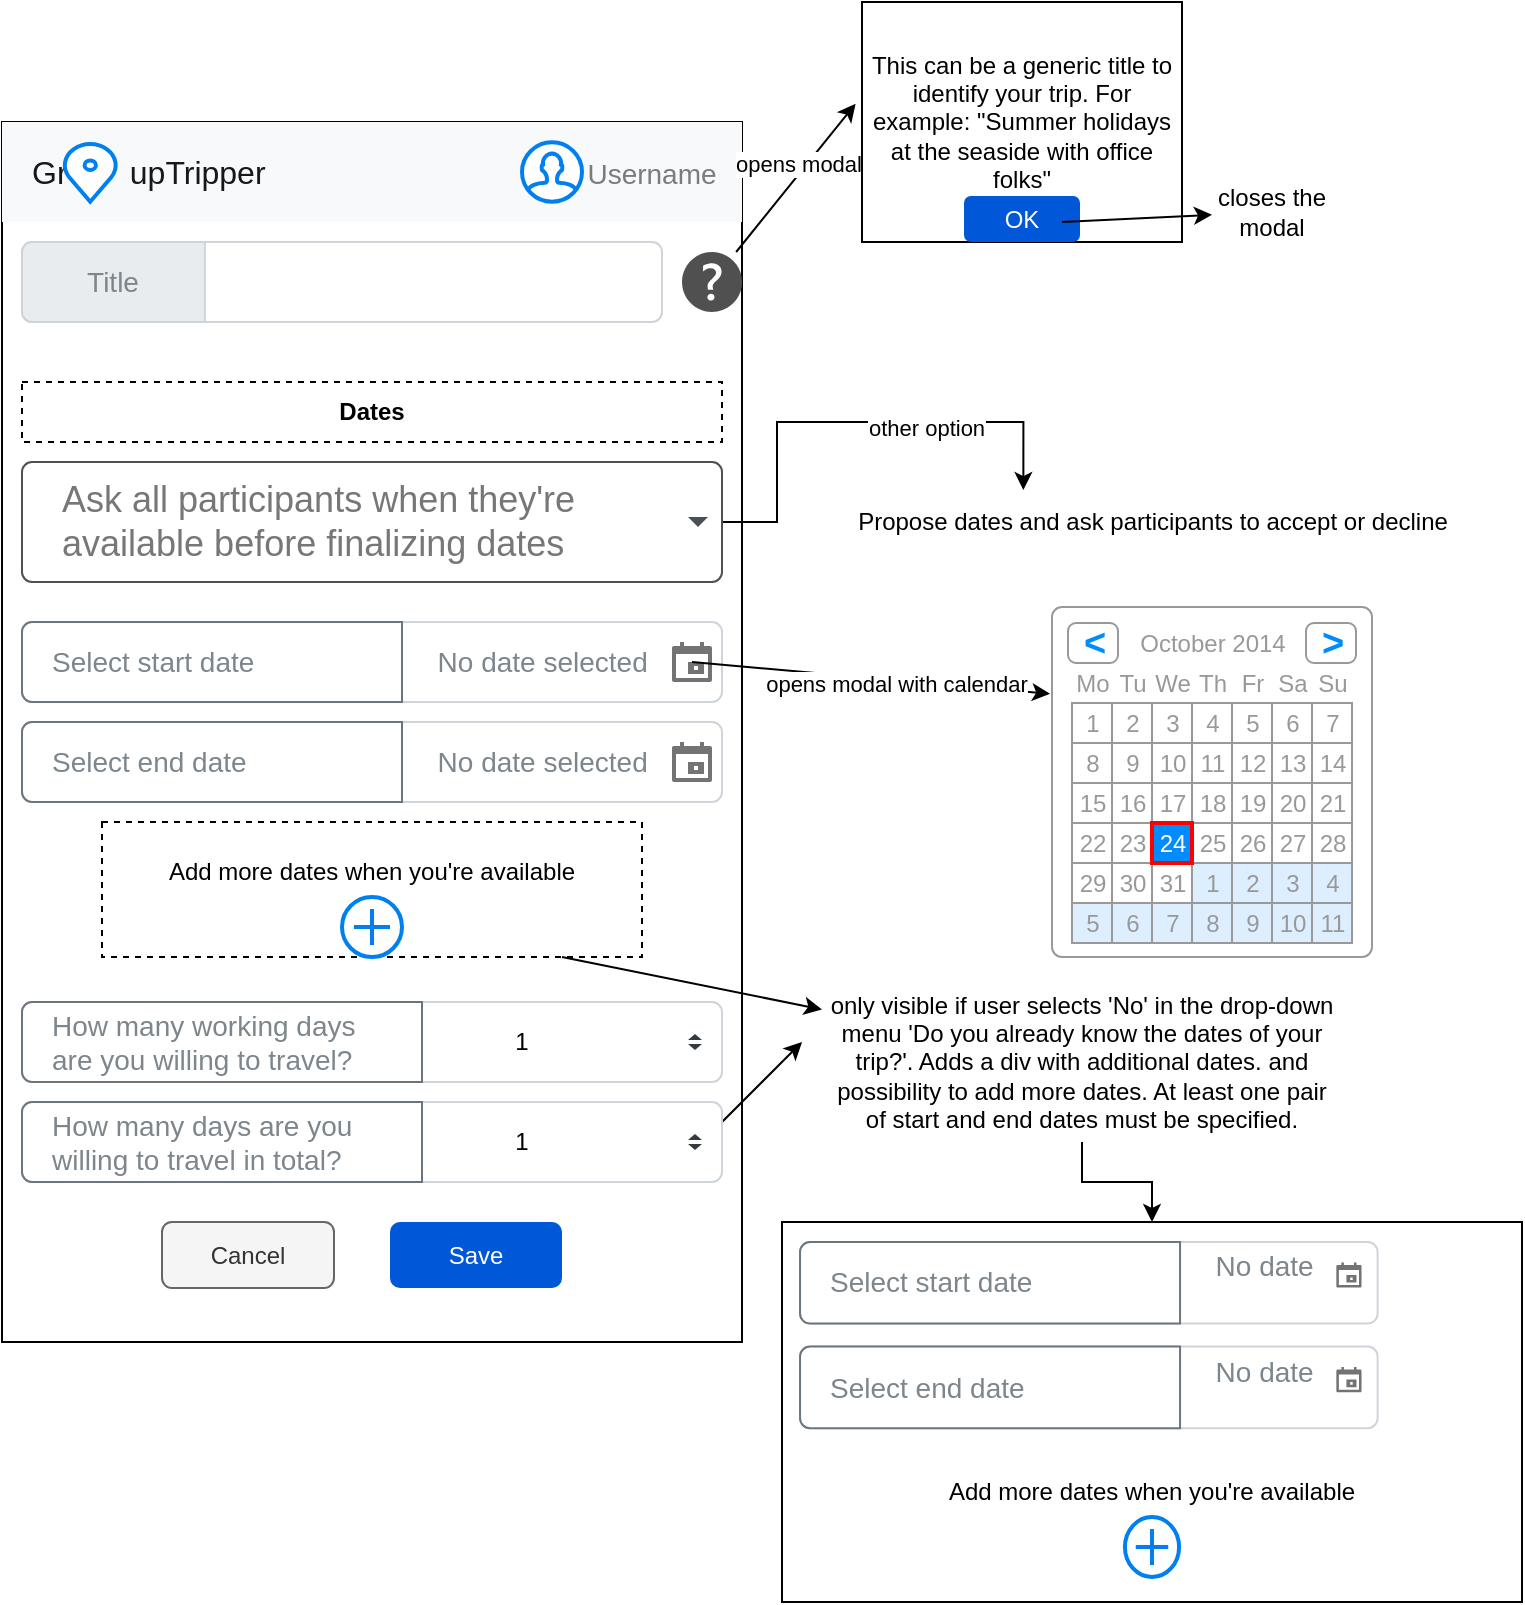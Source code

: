 <mxfile version="21.5.0" type="device">
  <diagram name="Page-1" id="LRZ05Uo7-R6V8OTwhh7I">
    <mxGraphModel dx="794" dy="1107" grid="1" gridSize="10" guides="1" tooltips="1" connect="1" arrows="1" fold="1" page="1" pageScale="1" pageWidth="850" pageHeight="1100" math="0" shadow="0">
      <root>
        <mxCell id="0" />
        <mxCell id="1" parent="0" />
        <mxCell id="GwVYzrCeqbtHM0dImgiu-1" value="" style="rounded=0;whiteSpace=wrap;html=1;" parent="1" vertex="1">
          <mxGeometry x="80" y="120" width="370" height="610" as="geometry" />
        </mxCell>
        <mxCell id="GwVYzrCeqbtHM0dImgiu-2" value="Gr&amp;nbsp; &amp;nbsp;o&amp;nbsp; upTripper" style="html=1;shadow=0;dashed=0;fillColor=#F8F9FA;strokeColor=none;fontSize=16;fontColor=#181819;align=left;spacing=15;" parent="1" vertex="1">
          <mxGeometry x="80" y="120" width="370" height="50" as="geometry" />
        </mxCell>
        <mxCell id="GwVYzrCeqbtHM0dImgiu-3" value="Username" style="fillColor=none;strokeColor=none;fontSize=14;fontColor=#7C7C7D;align=center;" parent="GwVYzrCeqbtHM0dImgiu-2" vertex="1">
          <mxGeometry width="50" height="40" relative="1" as="geometry">
            <mxPoint x="300" y="5" as="offset" />
          </mxGeometry>
        </mxCell>
        <mxCell id="GwVYzrCeqbtHM0dImgiu-4" value="" style="html=1;verticalLabelPosition=bottom;align=center;labelBackgroundColor=#ffffff;verticalAlign=top;strokeWidth=2;strokeColor=#0080F0;shadow=0;dashed=0;shape=mxgraph.ios7.icons.location;" parent="GwVYzrCeqbtHM0dImgiu-2" vertex="1">
          <mxGeometry x="30" y="10.158" width="28.24" height="29.683" as="geometry" />
        </mxCell>
        <mxCell id="GwVYzrCeqbtHM0dImgiu-5" value="" style="html=1;verticalLabelPosition=bottom;align=center;labelBackgroundColor=#ffffff;verticalAlign=top;strokeWidth=2;strokeColor=#0080F0;shadow=0;dashed=0;shape=mxgraph.ios7.icons.user;" parent="GwVYzrCeqbtHM0dImgiu-2" vertex="1">
          <mxGeometry x="260" y="10.153" width="30" height="29.683" as="geometry" />
        </mxCell>
        <mxCell id="GwVYzrCeqbtHM0dImgiu-24" value="" style="endArrow=classic;html=1;rounded=0;entryX=-0.02;entryY=0.424;entryDx=0;entryDy=0;entryPerimeter=0;" parent="1" source="GwVYzrCeqbtHM0dImgiu-18" target="GwVYzrCeqbtHM0dImgiu-19" edge="1">
          <mxGeometry width="50" height="50" relative="1" as="geometry">
            <mxPoint x="440" y="237" as="sourcePoint" />
            <mxPoint x="490" y="187" as="targetPoint" />
          </mxGeometry>
        </mxCell>
        <mxCell id="GwVYzrCeqbtHM0dImgiu-25" value="opens modal" style="edgeLabel;html=1;align=center;verticalAlign=middle;resizable=0;points=[];" parent="GwVYzrCeqbtHM0dImgiu-24" vertex="1" connectable="0">
          <mxGeometry x="0.427" relative="1" as="geometry">
            <mxPoint x="-12" y="9" as="offset" />
          </mxGeometry>
        </mxCell>
        <mxCell id="GwVYzrCeqbtHM0dImgiu-80" value="" style="strokeWidth=1;shadow=0;dashed=0;align=center;html=1;shape=mxgraph.mockup.forms.rrect;rSize=5;strokeColor=#999999;fillColor=#ffffff;" parent="1" vertex="1">
          <mxGeometry x="605" y="362.5" width="160" height="175" as="geometry" />
        </mxCell>
        <mxCell id="GwVYzrCeqbtHM0dImgiu-81" value="October 2014" style="strokeWidth=1;shadow=0;dashed=0;align=center;html=1;shape=mxgraph.mockup.forms.anchor;fontColor=#999999;" parent="GwVYzrCeqbtHM0dImgiu-80" vertex="1">
          <mxGeometry x="30" y="8" width="100" height="20" as="geometry" />
        </mxCell>
        <mxCell id="GwVYzrCeqbtHM0dImgiu-82" value="&lt;" style="strokeWidth=1;shadow=0;dashed=0;align=center;html=1;shape=mxgraph.mockup.forms.rrect;rSize=4;strokeColor=#999999;fontColor=#008cff;fontSize=19;fontStyle=1;" parent="GwVYzrCeqbtHM0dImgiu-80" vertex="1">
          <mxGeometry x="8" y="8" width="25" height="20" as="geometry" />
        </mxCell>
        <mxCell id="GwVYzrCeqbtHM0dImgiu-83" value="&gt;" style="strokeWidth=1;shadow=0;dashed=0;align=center;html=1;shape=mxgraph.mockup.forms.rrect;rSize=4;strokeColor=#999999;fontColor=#008cff;fontSize=19;fontStyle=1;" parent="GwVYzrCeqbtHM0dImgiu-80" vertex="1">
          <mxGeometry x="127" y="8" width="25" height="20" as="geometry" />
        </mxCell>
        <mxCell id="GwVYzrCeqbtHM0dImgiu-84" value="Mo" style="strokeWidth=1;shadow=0;dashed=0;align=center;html=1;shape=mxgraph.mockup.forms.anchor;fontColor=#999999;" parent="GwVYzrCeqbtHM0dImgiu-80" vertex="1">
          <mxGeometry x="10" y="28" width="20" height="20" as="geometry" />
        </mxCell>
        <mxCell id="GwVYzrCeqbtHM0dImgiu-85" value="Tu" style="strokeWidth=1;shadow=0;dashed=0;align=center;html=1;shape=mxgraph.mockup.forms.anchor;fontColor=#999999;" parent="GwVYzrCeqbtHM0dImgiu-80" vertex="1">
          <mxGeometry x="30" y="28" width="20" height="20" as="geometry" />
        </mxCell>
        <mxCell id="GwVYzrCeqbtHM0dImgiu-86" value="We" style="strokeWidth=1;shadow=0;dashed=0;align=center;html=1;shape=mxgraph.mockup.forms.anchor;fontColor=#999999;" parent="GwVYzrCeqbtHM0dImgiu-80" vertex="1">
          <mxGeometry x="50" y="28" width="20" height="20" as="geometry" />
        </mxCell>
        <mxCell id="GwVYzrCeqbtHM0dImgiu-87" value="Th" style="strokeWidth=1;shadow=0;dashed=0;align=center;html=1;shape=mxgraph.mockup.forms.anchor;fontColor=#999999;" parent="GwVYzrCeqbtHM0dImgiu-80" vertex="1">
          <mxGeometry x="70" y="28" width="20" height="20" as="geometry" />
        </mxCell>
        <mxCell id="GwVYzrCeqbtHM0dImgiu-88" value="Fr" style="strokeWidth=1;shadow=0;dashed=0;align=center;html=1;shape=mxgraph.mockup.forms.anchor;fontColor=#999999;" parent="GwVYzrCeqbtHM0dImgiu-80" vertex="1">
          <mxGeometry x="90" y="28" width="20" height="20" as="geometry" />
        </mxCell>
        <mxCell id="GwVYzrCeqbtHM0dImgiu-89" value="Sa" style="strokeWidth=1;shadow=0;dashed=0;align=center;html=1;shape=mxgraph.mockup.forms.anchor;fontColor=#999999;" parent="GwVYzrCeqbtHM0dImgiu-80" vertex="1">
          <mxGeometry x="110" y="28" width="20" height="20" as="geometry" />
        </mxCell>
        <mxCell id="GwVYzrCeqbtHM0dImgiu-90" value="Su" style="strokeWidth=1;shadow=0;dashed=0;align=center;html=1;shape=mxgraph.mockup.forms.anchor;fontColor=#999999;" parent="GwVYzrCeqbtHM0dImgiu-80" vertex="1">
          <mxGeometry x="130" y="28" width="20" height="20" as="geometry" />
        </mxCell>
        <mxCell id="GwVYzrCeqbtHM0dImgiu-91" value="1" style="strokeWidth=1;shadow=0;dashed=0;align=center;html=1;shape=mxgraph.mockup.forms.rrect;rSize=0;strokeColor=#999999;fontColor=#999999;" parent="GwVYzrCeqbtHM0dImgiu-80" vertex="1">
          <mxGeometry x="10" y="48" width="20" height="20" as="geometry" />
        </mxCell>
        <mxCell id="GwVYzrCeqbtHM0dImgiu-92" value="2" style="strokeWidth=1;shadow=0;dashed=0;align=center;html=1;shape=mxgraph.mockup.forms.rrect;rSize=0;strokeColor=#999999;fontColor=#999999;" parent="GwVYzrCeqbtHM0dImgiu-80" vertex="1">
          <mxGeometry x="30" y="48" width="20" height="20" as="geometry" />
        </mxCell>
        <mxCell id="GwVYzrCeqbtHM0dImgiu-93" value="3" style="strokeWidth=1;shadow=0;dashed=0;align=center;html=1;shape=mxgraph.mockup.forms.rrect;rSize=0;strokeColor=#999999;fontColor=#999999;" parent="GwVYzrCeqbtHM0dImgiu-80" vertex="1">
          <mxGeometry x="50" y="48" width="20" height="20" as="geometry" />
        </mxCell>
        <mxCell id="GwVYzrCeqbtHM0dImgiu-94" value="4" style="strokeWidth=1;shadow=0;dashed=0;align=center;html=1;shape=mxgraph.mockup.forms.rrect;rSize=0;strokeColor=#999999;fontColor=#999999;" parent="GwVYzrCeqbtHM0dImgiu-80" vertex="1">
          <mxGeometry x="70" y="48" width="20" height="20" as="geometry" />
        </mxCell>
        <mxCell id="GwVYzrCeqbtHM0dImgiu-95" value="5" style="strokeWidth=1;shadow=0;dashed=0;align=center;html=1;shape=mxgraph.mockup.forms.rrect;rSize=0;strokeColor=#999999;fontColor=#999999;" parent="GwVYzrCeqbtHM0dImgiu-80" vertex="1">
          <mxGeometry x="90" y="48" width="20" height="20" as="geometry" />
        </mxCell>
        <mxCell id="GwVYzrCeqbtHM0dImgiu-96" value="6" style="strokeWidth=1;shadow=0;dashed=0;align=center;html=1;shape=mxgraph.mockup.forms.rrect;rSize=0;strokeColor=#999999;fontColor=#999999;" parent="GwVYzrCeqbtHM0dImgiu-80" vertex="1">
          <mxGeometry x="110" y="48" width="20" height="20" as="geometry" />
        </mxCell>
        <mxCell id="GwVYzrCeqbtHM0dImgiu-97" value="7" style="strokeWidth=1;shadow=0;dashed=0;align=center;html=1;shape=mxgraph.mockup.forms.rrect;rSize=0;strokeColor=#999999;fontColor=#999999;" parent="GwVYzrCeqbtHM0dImgiu-80" vertex="1">
          <mxGeometry x="130" y="48" width="20" height="20" as="geometry" />
        </mxCell>
        <mxCell id="GwVYzrCeqbtHM0dImgiu-98" value="8" style="strokeWidth=1;shadow=0;dashed=0;align=center;html=1;shape=mxgraph.mockup.forms.rrect;rSize=0;strokeColor=#999999;fontColor=#999999;" parent="GwVYzrCeqbtHM0dImgiu-80" vertex="1">
          <mxGeometry x="10" y="68" width="20" height="20" as="geometry" />
        </mxCell>
        <mxCell id="GwVYzrCeqbtHM0dImgiu-99" value="9" style="strokeWidth=1;shadow=0;dashed=0;align=center;html=1;shape=mxgraph.mockup.forms.rrect;rSize=0;strokeColor=#999999;fontColor=#999999;" parent="GwVYzrCeqbtHM0dImgiu-80" vertex="1">
          <mxGeometry x="30" y="68" width="20" height="20" as="geometry" />
        </mxCell>
        <mxCell id="GwVYzrCeqbtHM0dImgiu-100" value="10" style="strokeWidth=1;shadow=0;dashed=0;align=center;html=1;shape=mxgraph.mockup.forms.rrect;rSize=0;strokeColor=#999999;fontColor=#999999;" parent="GwVYzrCeqbtHM0dImgiu-80" vertex="1">
          <mxGeometry x="50" y="68" width="20" height="20" as="geometry" />
        </mxCell>
        <mxCell id="GwVYzrCeqbtHM0dImgiu-101" value="11" style="strokeWidth=1;shadow=0;dashed=0;align=center;html=1;shape=mxgraph.mockup.forms.rrect;rSize=0;strokeColor=#999999;fontColor=#999999;" parent="GwVYzrCeqbtHM0dImgiu-80" vertex="1">
          <mxGeometry x="70" y="68" width="20" height="20" as="geometry" />
        </mxCell>
        <mxCell id="GwVYzrCeqbtHM0dImgiu-102" value="12" style="strokeWidth=1;shadow=0;dashed=0;align=center;html=1;shape=mxgraph.mockup.forms.rrect;rSize=0;strokeColor=#999999;fontColor=#999999;" parent="GwVYzrCeqbtHM0dImgiu-80" vertex="1">
          <mxGeometry x="90" y="68" width="20" height="20" as="geometry" />
        </mxCell>
        <mxCell id="GwVYzrCeqbtHM0dImgiu-103" value="13" style="strokeWidth=1;shadow=0;dashed=0;align=center;html=1;shape=mxgraph.mockup.forms.rrect;rSize=0;strokeColor=#999999;fontColor=#999999;" parent="GwVYzrCeqbtHM0dImgiu-80" vertex="1">
          <mxGeometry x="110" y="68" width="20" height="20" as="geometry" />
        </mxCell>
        <mxCell id="GwVYzrCeqbtHM0dImgiu-104" value="14" style="strokeWidth=1;shadow=0;dashed=0;align=center;html=1;shape=mxgraph.mockup.forms.rrect;rSize=0;strokeColor=#999999;fontColor=#999999;" parent="GwVYzrCeqbtHM0dImgiu-80" vertex="1">
          <mxGeometry x="130" y="68" width="20" height="20" as="geometry" />
        </mxCell>
        <mxCell id="GwVYzrCeqbtHM0dImgiu-105" value="15" style="strokeWidth=1;shadow=0;dashed=0;align=center;html=1;shape=mxgraph.mockup.forms.rrect;rSize=0;strokeColor=#999999;fontColor=#999999;" parent="GwVYzrCeqbtHM0dImgiu-80" vertex="1">
          <mxGeometry x="10" y="88" width="20" height="20" as="geometry" />
        </mxCell>
        <mxCell id="GwVYzrCeqbtHM0dImgiu-106" value="16" style="strokeWidth=1;shadow=0;dashed=0;align=center;html=1;shape=mxgraph.mockup.forms.rrect;rSize=0;strokeColor=#999999;fontColor=#999999;" parent="GwVYzrCeqbtHM0dImgiu-80" vertex="1">
          <mxGeometry x="30" y="88" width="20" height="20" as="geometry" />
        </mxCell>
        <mxCell id="GwVYzrCeqbtHM0dImgiu-107" value="17" style="strokeWidth=1;shadow=0;dashed=0;align=center;html=1;shape=mxgraph.mockup.forms.rrect;rSize=0;strokeColor=#999999;fontColor=#999999;" parent="GwVYzrCeqbtHM0dImgiu-80" vertex="1">
          <mxGeometry x="50" y="88" width="20" height="20" as="geometry" />
        </mxCell>
        <mxCell id="GwVYzrCeqbtHM0dImgiu-108" value="18" style="strokeWidth=1;shadow=0;dashed=0;align=center;html=1;shape=mxgraph.mockup.forms.rrect;rSize=0;strokeColor=#999999;fontColor=#999999;" parent="GwVYzrCeqbtHM0dImgiu-80" vertex="1">
          <mxGeometry x="70" y="88" width="20" height="20" as="geometry" />
        </mxCell>
        <mxCell id="GwVYzrCeqbtHM0dImgiu-109" value="19" style="strokeWidth=1;shadow=0;dashed=0;align=center;html=1;shape=mxgraph.mockup.forms.rrect;rSize=0;strokeColor=#999999;fontColor=#999999;" parent="GwVYzrCeqbtHM0dImgiu-80" vertex="1">
          <mxGeometry x="90" y="88" width="20" height="20" as="geometry" />
        </mxCell>
        <mxCell id="GwVYzrCeqbtHM0dImgiu-110" value="20" style="strokeWidth=1;shadow=0;dashed=0;align=center;html=1;shape=mxgraph.mockup.forms.rrect;rSize=0;strokeColor=#999999;fontColor=#999999;" parent="GwVYzrCeqbtHM0dImgiu-80" vertex="1">
          <mxGeometry x="110" y="88" width="20" height="20" as="geometry" />
        </mxCell>
        <mxCell id="GwVYzrCeqbtHM0dImgiu-111" value="21" style="strokeWidth=1;shadow=0;dashed=0;align=center;html=1;shape=mxgraph.mockup.forms.rrect;rSize=0;strokeColor=#999999;fontColor=#999999;" parent="GwVYzrCeqbtHM0dImgiu-80" vertex="1">
          <mxGeometry x="130" y="88" width="20" height="20" as="geometry" />
        </mxCell>
        <mxCell id="GwVYzrCeqbtHM0dImgiu-112" value="22" style="strokeWidth=1;shadow=0;dashed=0;align=center;html=1;shape=mxgraph.mockup.forms.rrect;rSize=0;strokeColor=#999999;fontColor=#999999;" parent="GwVYzrCeqbtHM0dImgiu-80" vertex="1">
          <mxGeometry x="10" y="108" width="20" height="20" as="geometry" />
        </mxCell>
        <mxCell id="GwVYzrCeqbtHM0dImgiu-113" value="23" style="strokeWidth=1;shadow=0;dashed=0;align=center;html=1;shape=mxgraph.mockup.forms.rrect;rSize=0;strokeColor=#999999;fontColor=#999999;" parent="GwVYzrCeqbtHM0dImgiu-80" vertex="1">
          <mxGeometry x="30" y="108" width="20" height="20" as="geometry" />
        </mxCell>
        <mxCell id="GwVYzrCeqbtHM0dImgiu-114" value="25" style="strokeWidth=1;shadow=0;dashed=0;align=center;html=1;shape=mxgraph.mockup.forms.rrect;rSize=0;strokeColor=#999999;fontColor=#999999;" parent="GwVYzrCeqbtHM0dImgiu-80" vertex="1">
          <mxGeometry x="70" y="108" width="20" height="20" as="geometry" />
        </mxCell>
        <mxCell id="GwVYzrCeqbtHM0dImgiu-115" value="26" style="strokeWidth=1;shadow=0;dashed=0;align=center;html=1;shape=mxgraph.mockup.forms.rrect;rSize=0;strokeColor=#999999;fontColor=#999999;" parent="GwVYzrCeqbtHM0dImgiu-80" vertex="1">
          <mxGeometry x="90" y="108" width="20" height="20" as="geometry" />
        </mxCell>
        <mxCell id="GwVYzrCeqbtHM0dImgiu-116" value="27" style="strokeWidth=1;shadow=0;dashed=0;align=center;html=1;shape=mxgraph.mockup.forms.rrect;rSize=0;strokeColor=#999999;fontColor=#999999;" parent="GwVYzrCeqbtHM0dImgiu-80" vertex="1">
          <mxGeometry x="110" y="108" width="20" height="20" as="geometry" />
        </mxCell>
        <mxCell id="GwVYzrCeqbtHM0dImgiu-117" value="28" style="strokeWidth=1;shadow=0;dashed=0;align=center;html=1;shape=mxgraph.mockup.forms.rrect;rSize=0;strokeColor=#999999;fontColor=#999999;" parent="GwVYzrCeqbtHM0dImgiu-80" vertex="1">
          <mxGeometry x="130" y="108" width="20" height="20" as="geometry" />
        </mxCell>
        <mxCell id="GwVYzrCeqbtHM0dImgiu-118" value="29" style="strokeWidth=1;shadow=0;dashed=0;align=center;html=1;shape=mxgraph.mockup.forms.rrect;rSize=0;strokeColor=#999999;fontColor=#999999;" parent="GwVYzrCeqbtHM0dImgiu-80" vertex="1">
          <mxGeometry x="10" y="128" width="20" height="20" as="geometry" />
        </mxCell>
        <mxCell id="GwVYzrCeqbtHM0dImgiu-119" value="30" style="strokeWidth=1;shadow=0;dashed=0;align=center;html=1;shape=mxgraph.mockup.forms.rrect;rSize=0;strokeColor=#999999;fontColor=#999999;" parent="GwVYzrCeqbtHM0dImgiu-80" vertex="1">
          <mxGeometry x="30" y="128" width="20" height="20" as="geometry" />
        </mxCell>
        <mxCell id="GwVYzrCeqbtHM0dImgiu-120" value="31" style="strokeWidth=1;shadow=0;dashed=0;align=center;html=1;shape=mxgraph.mockup.forms.rrect;rSize=0;strokeColor=#999999;fontColor=#999999;" parent="GwVYzrCeqbtHM0dImgiu-80" vertex="1">
          <mxGeometry x="50" y="128" width="20" height="20" as="geometry" />
        </mxCell>
        <mxCell id="GwVYzrCeqbtHM0dImgiu-121" value="1" style="strokeWidth=1;shadow=0;dashed=0;align=center;html=1;shape=mxgraph.mockup.forms.rrect;rSize=0;strokeColor=#999999;fontColor=#999999;fillColor=#ddeeff;" parent="GwVYzrCeqbtHM0dImgiu-80" vertex="1">
          <mxGeometry x="70" y="128" width="20" height="20" as="geometry" />
        </mxCell>
        <mxCell id="GwVYzrCeqbtHM0dImgiu-122" value="2" style="strokeWidth=1;shadow=0;dashed=0;align=center;html=1;shape=mxgraph.mockup.forms.rrect;rSize=0;strokeColor=#999999;fontColor=#999999;fillColor=#ddeeff;" parent="GwVYzrCeqbtHM0dImgiu-80" vertex="1">
          <mxGeometry x="90" y="128" width="20" height="20" as="geometry" />
        </mxCell>
        <mxCell id="GwVYzrCeqbtHM0dImgiu-123" value="3" style="strokeWidth=1;shadow=0;dashed=0;align=center;html=1;shape=mxgraph.mockup.forms.rrect;rSize=0;strokeColor=#999999;fontColor=#999999;fillColor=#ddeeff;" parent="GwVYzrCeqbtHM0dImgiu-80" vertex="1">
          <mxGeometry x="110" y="128" width="20" height="20" as="geometry" />
        </mxCell>
        <mxCell id="GwVYzrCeqbtHM0dImgiu-124" value="4" style="strokeWidth=1;shadow=0;dashed=0;align=center;html=1;shape=mxgraph.mockup.forms.rrect;rSize=0;strokeColor=#999999;fontColor=#999999;fillColor=#ddeeff;" parent="GwVYzrCeqbtHM0dImgiu-80" vertex="1">
          <mxGeometry x="130" y="128" width="20" height="20" as="geometry" />
        </mxCell>
        <mxCell id="GwVYzrCeqbtHM0dImgiu-125" value="5" style="strokeWidth=1;shadow=0;dashed=0;align=center;html=1;shape=mxgraph.mockup.forms.rrect;rSize=0;strokeColor=#999999;fontColor=#999999;fillColor=#ddeeff;" parent="GwVYzrCeqbtHM0dImgiu-80" vertex="1">
          <mxGeometry x="10" y="148" width="20" height="20" as="geometry" />
        </mxCell>
        <mxCell id="GwVYzrCeqbtHM0dImgiu-126" value="6" style="strokeWidth=1;shadow=0;dashed=0;align=center;html=1;shape=mxgraph.mockup.forms.rrect;rSize=0;strokeColor=#999999;fontColor=#999999;fillColor=#ddeeff;" parent="GwVYzrCeqbtHM0dImgiu-80" vertex="1">
          <mxGeometry x="30" y="148" width="20" height="20" as="geometry" />
        </mxCell>
        <mxCell id="GwVYzrCeqbtHM0dImgiu-127" value="7" style="strokeWidth=1;shadow=0;dashed=0;align=center;html=1;shape=mxgraph.mockup.forms.rrect;rSize=0;strokeColor=#999999;fontColor=#999999;fillColor=#ddeeff;" parent="GwVYzrCeqbtHM0dImgiu-80" vertex="1">
          <mxGeometry x="50" y="148" width="20" height="20" as="geometry" />
        </mxCell>
        <mxCell id="GwVYzrCeqbtHM0dImgiu-128" value="8" style="strokeWidth=1;shadow=0;dashed=0;align=center;html=1;shape=mxgraph.mockup.forms.rrect;rSize=0;strokeColor=#999999;fontColor=#999999;fillColor=#ddeeff;" parent="GwVYzrCeqbtHM0dImgiu-80" vertex="1">
          <mxGeometry x="70" y="148" width="20" height="20" as="geometry" />
        </mxCell>
        <mxCell id="GwVYzrCeqbtHM0dImgiu-129" value="9" style="strokeWidth=1;shadow=0;dashed=0;align=center;html=1;shape=mxgraph.mockup.forms.rrect;rSize=0;strokeColor=#999999;fontColor=#999999;fillColor=#ddeeff;" parent="GwVYzrCeqbtHM0dImgiu-80" vertex="1">
          <mxGeometry x="90" y="148" width="20" height="20" as="geometry" />
        </mxCell>
        <mxCell id="GwVYzrCeqbtHM0dImgiu-130" value="10" style="strokeWidth=1;shadow=0;dashed=0;align=center;html=1;shape=mxgraph.mockup.forms.rrect;rSize=0;strokeColor=#999999;fontColor=#999999;fillColor=#ddeeff;" parent="GwVYzrCeqbtHM0dImgiu-80" vertex="1">
          <mxGeometry x="110" y="148" width="20" height="20" as="geometry" />
        </mxCell>
        <mxCell id="GwVYzrCeqbtHM0dImgiu-131" value="11" style="strokeWidth=1;shadow=0;dashed=0;align=center;html=1;shape=mxgraph.mockup.forms.rrect;rSize=0;strokeColor=#999999;fontColor=#999999;fillColor=#ddeeff;" parent="GwVYzrCeqbtHM0dImgiu-80" vertex="1">
          <mxGeometry x="130" y="148" width="20" height="20" as="geometry" />
        </mxCell>
        <mxCell id="GwVYzrCeqbtHM0dImgiu-132" value="24" style="strokeWidth=1;shadow=0;dashed=0;align=center;html=1;shape=mxgraph.mockup.forms.rrect;rSize=0;strokeColor=#ff0000;fontColor=#ffffff;strokeWidth=2;fillColor=#008cff;" parent="GwVYzrCeqbtHM0dImgiu-80" vertex="1">
          <mxGeometry x="50" y="108" width="20" height="20" as="geometry" />
        </mxCell>
        <mxCell id="GwVYzrCeqbtHM0dImgiu-138" value="&amp;nbsp; &amp;nbsp; &amp;nbsp; &amp;nbsp; &amp;nbsp; &amp;nbsp; &amp;nbsp; &amp;nbsp; &amp;nbsp; &amp;nbsp; &amp;nbsp; &amp;nbsp; &amp;nbsp; &amp;nbsp; &amp;nbsp;No date selected" style="html=1;shadow=0;dashed=0;shape=mxgraph.bootstrap.rrect;rSize=5;strokeColor=#CED4DA;html=1;whiteSpace=wrap;fillColor=#FFFFFF;fontColor=#7D868C;align=left;spacingLeft=80;spacing=15;fontSize=14;" parent="1" vertex="1">
          <mxGeometry x="90" y="370" width="350" height="40" as="geometry" />
        </mxCell>
        <mxCell id="GwVYzrCeqbtHM0dImgiu-141" value="Select start date" style="html=1;shadow=0;dashed=0;shape=mxgraph.bootstrap.leftButton;strokeColor=#6C757D;gradientColor=inherit;fontColor=inherit;fillColor=#ffffff;rSize=5;perimeter=none;whiteSpace=wrap;resizeHeight=1;fontSize=14;align=left;spacing=15;" parent="GwVYzrCeqbtHM0dImgiu-138" vertex="1">
          <mxGeometry width="190" height="40" relative="1" as="geometry" />
        </mxCell>
        <mxCell id="GwVYzrCeqbtHM0dImgiu-136" value="" style="html=1;dashed=0;aspect=fixed;verticalLabelPosition=bottom;verticalAlign=top;align=center;shape=mxgraph.gmdl.calendar;strokeColor=none;fillColor=#737373;shadow=0;sketch=0;" parent="GwVYzrCeqbtHM0dImgiu-138" vertex="1">
          <mxGeometry x="325" y="10" width="20" height="20" as="geometry" />
        </mxCell>
        <mxCell id="GwVYzrCeqbtHM0dImgiu-142" value="&amp;nbsp; &amp;nbsp; &amp;nbsp; &amp;nbsp; &amp;nbsp; &amp;nbsp; &amp;nbsp; &amp;nbsp; &amp;nbsp; &amp;nbsp; &amp;nbsp; &amp;nbsp; &amp;nbsp; &amp;nbsp; &amp;nbsp;No date selected" style="html=1;shadow=0;dashed=0;shape=mxgraph.bootstrap.rrect;rSize=5;strokeColor=#CED4DA;html=1;whiteSpace=wrap;fillColor=#FFFFFF;fontColor=#7D868C;align=left;spacingLeft=80;spacing=15;fontSize=14;" parent="1" vertex="1">
          <mxGeometry x="90" y="420" width="350" height="40" as="geometry" />
        </mxCell>
        <mxCell id="GwVYzrCeqbtHM0dImgiu-143" value="Select end date" style="html=1;shadow=0;dashed=0;shape=mxgraph.bootstrap.leftButton;strokeColor=#6C757D;gradientColor=inherit;fontColor=inherit;fillColor=#ffffff;rSize=5;perimeter=none;whiteSpace=wrap;resizeHeight=1;fontSize=14;align=left;spacing=15;" parent="GwVYzrCeqbtHM0dImgiu-142" vertex="1">
          <mxGeometry width="190" height="40" relative="1" as="geometry" />
        </mxCell>
        <mxCell id="GwVYzrCeqbtHM0dImgiu-144" value="" style="html=1;dashed=0;aspect=fixed;verticalLabelPosition=bottom;verticalAlign=top;align=center;shape=mxgraph.gmdl.calendar;strokeColor=none;fillColor=#737373;shadow=0;sketch=0;" parent="GwVYzrCeqbtHM0dImgiu-142" vertex="1">
          <mxGeometry x="325" y="10" width="20" height="20" as="geometry" />
        </mxCell>
        <mxCell id="GwVYzrCeqbtHM0dImgiu-145" value="" style="endArrow=classic;html=1;rounded=0;entryX=-0.006;entryY=0.248;entryDx=0;entryDy=0;entryPerimeter=0;" parent="1" target="GwVYzrCeqbtHM0dImgiu-80" edge="1">
          <mxGeometry width="50" height="50" relative="1" as="geometry">
            <mxPoint x="425" y="390" as="sourcePoint" />
            <mxPoint x="475" y="340" as="targetPoint" />
          </mxGeometry>
        </mxCell>
        <mxCell id="GwVYzrCeqbtHM0dImgiu-146" value="opens modal with calendar" style="edgeLabel;html=1;align=center;verticalAlign=middle;resizable=0;points=[];" parent="GwVYzrCeqbtHM0dImgiu-145" vertex="1" connectable="0">
          <mxGeometry x="-0.358" y="-2" relative="1" as="geometry">
            <mxPoint x="45" y="4" as="offset" />
          </mxGeometry>
        </mxCell>
        <mxCell id="GwVYzrCeqbtHM0dImgiu-150" value="" style="group" parent="1" vertex="1" connectable="0">
          <mxGeometry x="130" y="470" width="270" height="67.5" as="geometry" />
        </mxCell>
        <mxCell id="GwVYzrCeqbtHM0dImgiu-149" value="" style="rounded=0;whiteSpace=wrap;html=1;dashed=1;" parent="GwVYzrCeqbtHM0dImgiu-150" vertex="1">
          <mxGeometry width="270" height="67.5" as="geometry" />
        </mxCell>
        <mxCell id="GwVYzrCeqbtHM0dImgiu-148" value="Add more dates when you&#39;re available" style="text;html=1;strokeColor=none;fillColor=none;align=center;verticalAlign=middle;whiteSpace=wrap;rounded=0;" parent="GwVYzrCeqbtHM0dImgiu-150" vertex="1">
          <mxGeometry x="20" y="10" width="230" height="30" as="geometry" />
        </mxCell>
        <mxCell id="GwVYzrCeqbtHM0dImgiu-147" value="" style="html=1;verticalLabelPosition=bottom;align=center;labelBackgroundColor=#ffffff;verticalAlign=top;strokeWidth=2;strokeColor=#0080F0;shadow=0;dashed=0;shape=mxgraph.ios7.icons.add;" parent="GwVYzrCeqbtHM0dImgiu-150" vertex="1">
          <mxGeometry x="120" y="37.5" width="30" height="30" as="geometry" />
        </mxCell>
        <mxCell id="GwVYzrCeqbtHM0dImgiu-151" value="" style="endArrow=classic;html=1;rounded=0;" parent="GwVYzrCeqbtHM0dImgiu-150" target="GwVYzrCeqbtHM0dImgiu-152" edge="1">
          <mxGeometry width="50" height="50" relative="1" as="geometry">
            <mxPoint x="230" y="67.5" as="sourcePoint" />
            <mxPoint x="380" y="120" as="targetPoint" />
          </mxGeometry>
        </mxCell>
        <mxCell id="GwVYzrCeqbtHM0dImgiu-167" style="edgeStyle=orthogonalEdgeStyle;rounded=0;orthogonalLoop=1;jettySize=auto;html=1;entryX=0.5;entryY=0;entryDx=0;entryDy=0;" parent="1" source="GwVYzrCeqbtHM0dImgiu-152" target="GwVYzrCeqbtHM0dImgiu-153" edge="1">
          <mxGeometry relative="1" as="geometry" />
        </mxCell>
        <mxCell id="GwVYzrCeqbtHM0dImgiu-152" value="only visible if user selects &#39;No&#39; in the drop-down menu &#39;Do you already know the dates of your trip?&#39;. Adds a div with additional dates. and possibility to add more dates. At least one pair of start and end dates must be specified." style="text;html=1;strokeColor=none;fillColor=none;align=center;verticalAlign=middle;whiteSpace=wrap;rounded=0;" parent="1" vertex="1">
          <mxGeometry x="490" y="550" width="260" height="80" as="geometry" />
        </mxCell>
        <mxCell id="GwVYzrCeqbtHM0dImgiu-160" value="" style="group" parent="1" vertex="1" connectable="0">
          <mxGeometry x="470" y="670" width="370" height="190" as="geometry" />
        </mxCell>
        <mxCell id="GwVYzrCeqbtHM0dImgiu-153" value="" style="rounded=0;whiteSpace=wrap;html=1;" parent="GwVYzrCeqbtHM0dImgiu-160" vertex="1">
          <mxGeometry width="370" height="190" as="geometry" />
        </mxCell>
        <mxCell id="GwVYzrCeqbtHM0dImgiu-161" value="" style="shape=image;html=1;verticalAlign=top;verticalLabelPosition=bottom;labelBackgroundColor=#ffffff;imageAspect=0;aspect=fixed;image=https://cdn4.iconfinder.com/data/icons/essentials-71/24/013_-_Trash-128.png" parent="GwVYzrCeqbtHM0dImgiu-160" vertex="1">
          <mxGeometry x="324.878" y="39.997" width="27.073" height="27.073" as="geometry" />
        </mxCell>
        <mxCell id="GwVYzrCeqbtHM0dImgiu-154" value="&amp;nbsp; &amp;nbsp; &amp;nbsp; &amp;nbsp; &amp;nbsp; &amp;nbsp; &amp;nbsp; &amp;nbsp; &amp;nbsp; &amp;nbsp; &amp;nbsp; &amp;nbsp; &amp;nbsp; &amp;nbsp; &amp;nbsp;No date selected" style="html=1;shadow=0;dashed=0;shape=mxgraph.bootstrap.rrect;rSize=5;strokeColor=#CED4DA;html=1;whiteSpace=wrap;fillColor=#FFFFFF;fontColor=#7D868C;align=left;spacingLeft=80;spacing=15;fontSize=14;" parent="GwVYzrCeqbtHM0dImgiu-160" vertex="1">
          <mxGeometry x="9.024" y="10" width="288.78" height="40.77" as="geometry" />
        </mxCell>
        <mxCell id="GwVYzrCeqbtHM0dImgiu-155" value="Select start date" style="html=1;shadow=0;dashed=0;shape=mxgraph.bootstrap.leftButton;strokeColor=#6C757D;gradientColor=inherit;fontColor=inherit;fillColor=#ffffff;rSize=5;perimeter=none;whiteSpace=wrap;resizeHeight=1;fontSize=14;align=left;spacing=15;" parent="GwVYzrCeqbtHM0dImgiu-154" vertex="1">
          <mxGeometry width="190" height="40.77" relative="1" as="geometry" />
        </mxCell>
        <mxCell id="GwVYzrCeqbtHM0dImgiu-156" value="" style="html=1;dashed=0;aspect=fixed;verticalLabelPosition=bottom;verticalAlign=top;align=center;shape=mxgraph.gmdl.calendar;strokeColor=none;fillColor=#737373;shadow=0;sketch=0;" parent="GwVYzrCeqbtHM0dImgiu-154" vertex="1">
          <mxGeometry x="268.153" y="10.193" width="12.587" height="12.587" as="geometry" />
        </mxCell>
        <mxCell id="GwVYzrCeqbtHM0dImgiu-162" value="&amp;nbsp; &amp;nbsp; &amp;nbsp; &amp;nbsp; &amp;nbsp; &amp;nbsp; &amp;nbsp; &amp;nbsp; &amp;nbsp; &amp;nbsp; &amp;nbsp; &amp;nbsp; &amp;nbsp; &amp;nbsp; &amp;nbsp;No date selected" style="html=1;shadow=0;dashed=0;shape=mxgraph.bootstrap.rrect;rSize=5;strokeColor=#CED4DA;html=1;whiteSpace=wrap;fillColor=#FFFFFF;fontColor=#7D868C;align=left;spacingLeft=80;spacing=15;fontSize=14;" parent="GwVYzrCeqbtHM0dImgiu-160" vertex="1">
          <mxGeometry x="9.024" y="62.31" width="288.78" height="40.77" as="geometry" />
        </mxCell>
        <mxCell id="GwVYzrCeqbtHM0dImgiu-163" value="Select end date" style="html=1;shadow=0;dashed=0;shape=mxgraph.bootstrap.leftButton;strokeColor=#6C757D;gradientColor=inherit;fontColor=inherit;fillColor=#ffffff;rSize=5;perimeter=none;whiteSpace=wrap;resizeHeight=1;fontSize=14;align=left;spacing=15;" parent="GwVYzrCeqbtHM0dImgiu-162" vertex="1">
          <mxGeometry width="190" height="40.77" relative="1" as="geometry" />
        </mxCell>
        <mxCell id="GwVYzrCeqbtHM0dImgiu-164" value="" style="html=1;dashed=0;aspect=fixed;verticalLabelPosition=bottom;verticalAlign=top;align=center;shape=mxgraph.gmdl.calendar;strokeColor=none;fillColor=#737373;shadow=0;sketch=0;" parent="GwVYzrCeqbtHM0dImgiu-162" vertex="1">
          <mxGeometry x="268.153" y="10.193" width="12.587" height="12.587" as="geometry" />
        </mxCell>
        <mxCell id="GwVYzrCeqbtHM0dImgiu-165" value="Add more dates when you&#39;re available" style="text;html=1;strokeColor=none;fillColor=none;align=center;verticalAlign=middle;whiteSpace=wrap;rounded=0;" parent="GwVYzrCeqbtHM0dImgiu-160" vertex="1">
          <mxGeometry x="81.22" y="120" width="207.561" height="30" as="geometry" />
        </mxCell>
        <mxCell id="GwVYzrCeqbtHM0dImgiu-166" value="" style="html=1;verticalLabelPosition=bottom;align=center;labelBackgroundColor=#ffffff;verticalAlign=top;strokeWidth=2;strokeColor=#0080F0;shadow=0;dashed=0;shape=mxgraph.ios7.icons.add;" parent="GwVYzrCeqbtHM0dImgiu-160" vertex="1">
          <mxGeometry x="171.463" y="147.5" width="27.073" height="30" as="geometry" />
        </mxCell>
        <mxCell id="GwVYzrCeqbtHM0dImgiu-168" value="Choose..." style="html=1;shadow=0;dashed=0;shape=mxgraph.bootstrap.rrect;rSize=5;strokeColor=#CED4DA;html=1;whiteSpace=wrap;fillColor=#FFFFFF;fontColor=#7D868C;align=left;spacingLeft=80;spacing=15;fontSize=14;" parent="1" vertex="1">
          <mxGeometry x="90" y="560" width="350" height="40" as="geometry" />
        </mxCell>
        <mxCell id="GwVYzrCeqbtHM0dImgiu-169" value="" style="shape=triangle;direction=south;fillColor=#343A40;strokeColor=none;perimeter=none;" parent="GwVYzrCeqbtHM0dImgiu-168" vertex="1">
          <mxGeometry x="1" y="0.5" width="7" height="3" relative="1" as="geometry">
            <mxPoint x="-17" y="1" as="offset" />
          </mxGeometry>
        </mxCell>
        <mxCell id="GwVYzrCeqbtHM0dImgiu-170" value="" style="shape=triangle;direction=north;fillColor=#343A40;strokeColor=none;perimeter=none;" parent="GwVYzrCeqbtHM0dImgiu-168" vertex="1">
          <mxGeometry x="1" y="0.5" width="7" height="3" relative="1" as="geometry">
            <mxPoint x="-17" y="-4" as="offset" />
          </mxGeometry>
        </mxCell>
        <mxCell id="GwVYzrCeqbtHM0dImgiu-171" value="How many working days are you willing to travel?" style="html=1;shadow=0;dashed=0;shape=mxgraph.bootstrap.leftButton;strokeColor=#6C757D;gradientColor=inherit;fontColor=inherit;fillColor=#ffffff;rSize=5;perimeter=none;whiteSpace=wrap;resizeHeight=1;fontSize=14;align=left;spacing=15;" parent="GwVYzrCeqbtHM0dImgiu-168" vertex="1">
          <mxGeometry width="200" height="40" relative="1" as="geometry" />
        </mxCell>
        <mxCell id="GwVYzrCeqbtHM0dImgiu-172" value="1" style="text;html=1;strokeColor=none;fillColor=none;align=center;verticalAlign=middle;whiteSpace=wrap;rounded=0;" parent="GwVYzrCeqbtHM0dImgiu-168" vertex="1">
          <mxGeometry x="220" y="5" width="60" height="30" as="geometry" />
        </mxCell>
        <mxCell id="GwVYzrCeqbtHM0dImgiu-173" value="" style="group" parent="1" vertex="1" connectable="0">
          <mxGeometry x="90" y="180" width="360" height="40" as="geometry" />
        </mxCell>
        <mxCell id="GwVYzrCeqbtHM0dImgiu-7" value="" style="html=1;shadow=0;dashed=0;shape=mxgraph.bootstrap.rrect;rSize=5;strokeColor=#CED4DA;html=1;whiteSpace=wrap;fillColor=#FFFFFF;fontColor=#7D868C;align=left;spacing=15;spacingLeft=40;fontSize=14;" parent="GwVYzrCeqbtHM0dImgiu-173" vertex="1">
          <mxGeometry width="320" height="40" as="geometry" />
        </mxCell>
        <mxCell id="GwVYzrCeqbtHM0dImgiu-8" value="Title" style="html=1;shadow=0;dashed=0;shape=mxgraph.bootstrap.leftButton;strokeColor=inherit;gradientColor=inherit;fontColor=inherit;fillColor=#E9ECEF;rSize=5;perimeter=none;whiteSpace=wrap;resizeHeight=1;fontSize=14;" parent="GwVYzrCeqbtHM0dImgiu-7" vertex="1">
          <mxGeometry width="91.429" height="40" as="geometry" />
        </mxCell>
        <mxCell id="GwVYzrCeqbtHM0dImgiu-18" value="" style="sketch=0;pointerEvents=1;shadow=0;dashed=0;html=1;strokeColor=none;fillColor=#505050;labelPosition=center;verticalLabelPosition=bottom;verticalAlign=top;outlineConnect=0;align=center;shape=mxgraph.office.concepts.help;" parent="GwVYzrCeqbtHM0dImgiu-173" vertex="1">
          <mxGeometry x="330" y="5" width="30" height="30" as="geometry" />
        </mxCell>
        <mxCell id="GwVYzrCeqbtHM0dImgiu-174" value="&lt;b&gt;Dates&lt;/b&gt;" style="text;html=1;strokeColor=default;fillColor=none;align=center;verticalAlign=middle;whiteSpace=wrap;rounded=0;dashed=1;" parent="1" vertex="1">
          <mxGeometry x="90" y="250" width="350" height="30" as="geometry" />
        </mxCell>
        <mxCell id="GwVYzrCeqbtHM0dImgiu-198" value="Save" style="rounded=1;fillColor=#0057D8;strokeColor=none;html=1;whiteSpace=wrap;fontColor=#ffffff;align=center;verticalAlign=middle;fontStyle=0;fontSize=12;sketch=0;" parent="1" vertex="1">
          <mxGeometry x="274" y="670" width="86" height="33" as="geometry" />
        </mxCell>
        <mxCell id="GwVYzrCeqbtHM0dImgiu-199" value="Cancel" style="rounded=1;fillColor=#f5f5f5;strokeColor=#666666;html=1;whiteSpace=wrap;fontColor=#333333;align=center;verticalAlign=middle;fontStyle=0;fontSize=12;sketch=0;" parent="1" vertex="1">
          <mxGeometry x="160" y="670" width="86" height="33" as="geometry" />
        </mxCell>
        <mxCell id="GwVYzrCeqbtHM0dImgiu-313" value="" style="endArrow=classic;html=1;rounded=0;" parent="1" edge="1">
          <mxGeometry width="50" height="50" relative="1" as="geometry">
            <mxPoint x="430" y="630" as="sourcePoint" />
            <mxPoint x="480" y="580" as="targetPoint" />
          </mxGeometry>
        </mxCell>
        <mxCell id="GwVYzrCeqbtHM0dImgiu-327" style="edgeStyle=orthogonalEdgeStyle;rounded=0;orthogonalLoop=1;jettySize=auto;html=1;exitX=1;exitY=0.5;exitDx=0;exitDy=0;exitPerimeter=0;entryX=0.299;entryY=-0.033;entryDx=0;entryDy=0;entryPerimeter=0;" parent="1" source="gqZuJKqUtUvezQukOgWk-13" target="gqZuJKqUtUvezQukOgWk-15" edge="1">
          <mxGeometry relative="1" as="geometry">
            <mxPoint x="440" y="314" as="sourcePoint" />
            <mxPoint x="520" y="290" as="targetPoint" />
          </mxGeometry>
        </mxCell>
        <mxCell id="GwVYzrCeqbtHM0dImgiu-328" value="other option" style="edgeLabel;html=1;align=center;verticalAlign=middle;resizable=0;points=[];" parent="GwVYzrCeqbtHM0dImgiu-327" vertex="1" connectable="0">
          <mxGeometry x="0.289" y="-3" relative="1" as="geometry">
            <mxPoint as="offset" />
          </mxGeometry>
        </mxCell>
        <mxCell id="GwVYzrCeqbtHM0dImgiu-321" value="" style="group" parent="1" vertex="1" connectable="0">
          <mxGeometry x="510" y="60" width="235" height="120" as="geometry" />
        </mxCell>
        <mxCell id="GwVYzrCeqbtHM0dImgiu-19" value="This can be a generic title to identify your trip. For example: &quot;Summer holidays at the seaside with office folks&quot;" style="rounded=0;whiteSpace=wrap;html=1;" parent="GwVYzrCeqbtHM0dImgiu-321" vertex="1">
          <mxGeometry width="160" height="120" as="geometry" />
        </mxCell>
        <mxCell id="GwVYzrCeqbtHM0dImgiu-21" value="OK" style="rounded=1;fillColor=#0057D8;strokeColor=none;html=1;whiteSpace=wrap;fontColor=#ffffff;align=center;verticalAlign=middle;fontStyle=0;fontSize=12;sketch=0;" parent="GwVYzrCeqbtHM0dImgiu-321" vertex="1">
          <mxGeometry x="51" y="97" width="58" height="23" as="geometry" />
        </mxCell>
        <mxCell id="GwVYzrCeqbtHM0dImgiu-22" value="" style="endArrow=classic;html=1;rounded=0;" parent="GwVYzrCeqbtHM0dImgiu-321" target="GwVYzrCeqbtHM0dImgiu-23" edge="1">
          <mxGeometry width="50" height="50" relative="1" as="geometry">
            <mxPoint x="100" y="110" as="sourcePoint" />
            <mxPoint x="110" y="150" as="targetPoint" />
          </mxGeometry>
        </mxCell>
        <mxCell id="GwVYzrCeqbtHM0dImgiu-23" value="closes the modal" style="text;html=1;strokeColor=none;fillColor=none;align=center;verticalAlign=middle;whiteSpace=wrap;rounded=0;" parent="GwVYzrCeqbtHM0dImgiu-321" vertex="1">
          <mxGeometry x="175" y="90" width="60" height="30" as="geometry" />
        </mxCell>
        <mxCell id="gqZuJKqUtUvezQukOgWk-1" value="Choose..." style="html=1;shadow=0;dashed=0;shape=mxgraph.bootstrap.rrect;rSize=5;strokeColor=#CED4DA;html=1;whiteSpace=wrap;fillColor=#FFFFFF;fontColor=#7D868C;align=left;spacingLeft=80;spacing=15;fontSize=14;" vertex="1" parent="1">
          <mxGeometry x="90" y="610" width="350" height="40" as="geometry" />
        </mxCell>
        <mxCell id="gqZuJKqUtUvezQukOgWk-2" value="" style="shape=triangle;direction=south;fillColor=#343A40;strokeColor=none;perimeter=none;" vertex="1" parent="gqZuJKqUtUvezQukOgWk-1">
          <mxGeometry x="1" y="0.5" width="7" height="3" relative="1" as="geometry">
            <mxPoint x="-17" y="1" as="offset" />
          </mxGeometry>
        </mxCell>
        <mxCell id="gqZuJKqUtUvezQukOgWk-3" value="" style="shape=triangle;direction=north;fillColor=#343A40;strokeColor=none;perimeter=none;" vertex="1" parent="gqZuJKqUtUvezQukOgWk-1">
          <mxGeometry x="1" y="0.5" width="7" height="3" relative="1" as="geometry">
            <mxPoint x="-17" y="-4" as="offset" />
          </mxGeometry>
        </mxCell>
        <mxCell id="gqZuJKqUtUvezQukOgWk-4" value="How many days are you willing to travel in total?" style="html=1;shadow=0;dashed=0;shape=mxgraph.bootstrap.leftButton;strokeColor=#6C757D;gradientColor=inherit;fontColor=inherit;fillColor=#ffffff;rSize=5;perimeter=none;whiteSpace=wrap;resizeHeight=1;fontSize=14;align=left;spacing=15;" vertex="1" parent="gqZuJKqUtUvezQukOgWk-1">
          <mxGeometry width="200" height="40" relative="1" as="geometry" />
        </mxCell>
        <mxCell id="gqZuJKqUtUvezQukOgWk-5" value="1" style="text;html=1;strokeColor=none;fillColor=none;align=center;verticalAlign=middle;whiteSpace=wrap;rounded=0;" vertex="1" parent="gqZuJKqUtUvezQukOgWk-1">
          <mxGeometry x="220" y="5" width="60" height="30" as="geometry" />
        </mxCell>
        <mxCell id="gqZuJKqUtUvezQukOgWk-13" value="Ask all participants when they&#39;re available before finalizing dates" style="html=1;shadow=0;dashed=0;shape=mxgraph.bootstrap.rrect;rSize=5;strokeColor=#505050;strokeWidth=1;fillColor=#ffffff;fontColor=#777777;whiteSpace=wrap;align=left;verticalAlign=middle;fontStyle=0;fontSize=18;spacing=20;" vertex="1" parent="1">
          <mxGeometry x="90" y="290" width="350" height="60" as="geometry" />
        </mxCell>
        <mxCell id="gqZuJKqUtUvezQukOgWk-14" value="" style="shape=triangle;direction=south;fillColor=#495057;strokeColor=none;perimeter=none;" vertex="1" parent="gqZuJKqUtUvezQukOgWk-13">
          <mxGeometry x="1" y="0.5" width="10" height="5" relative="1" as="geometry">
            <mxPoint x="-17" y="-2.5" as="offset" />
          </mxGeometry>
        </mxCell>
        <mxCell id="gqZuJKqUtUvezQukOgWk-15" value="Propose dates and ask participants to accept or decline" style="text;html=1;align=center;verticalAlign=middle;resizable=0;points=[];autosize=1;strokeColor=none;fillColor=none;" vertex="1" parent="1">
          <mxGeometry x="495" y="305" width="320" height="30" as="geometry" />
        </mxCell>
      </root>
    </mxGraphModel>
  </diagram>
</mxfile>
